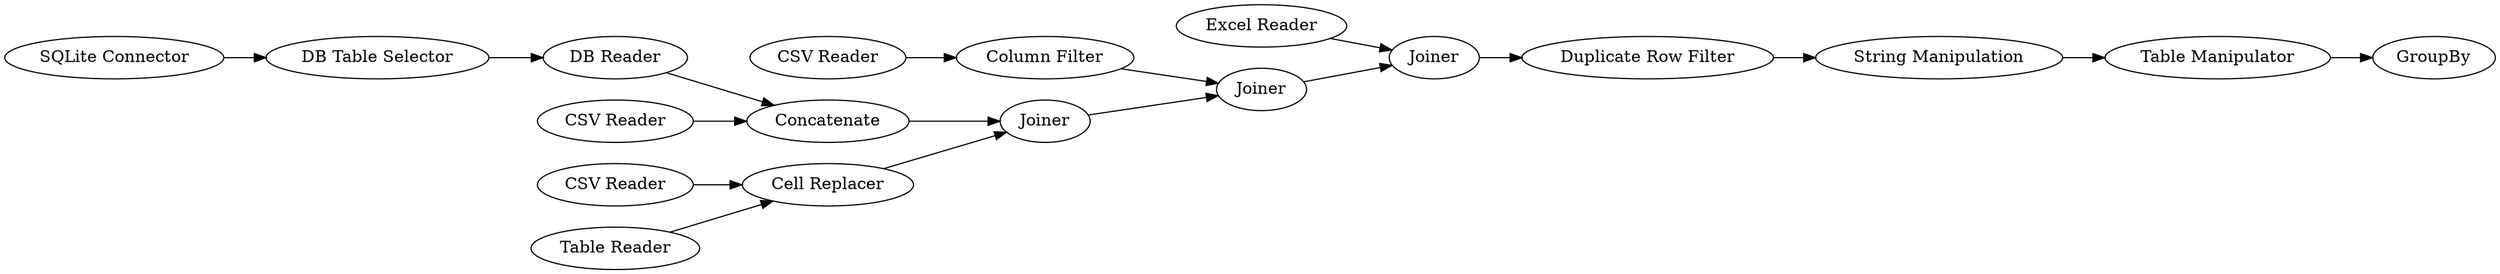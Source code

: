 digraph {
	129 [label="Cell Replacer"]
	143 [label=Concatenate]
	240 [label="String Manipulation"]
	246 [label="SQLite Connector"]
	247 [label="DB Reader"]
	248 [label="DB Table Selector"]
	249 [label="Duplicate Row Filter"]
	252 [label="Column Filter"]
	253 [label="CSV Reader"]
	254 [label="CSV Reader"]
	255 [label="CSV Reader"]
	256 [label="Excel Reader"]
	257 [label="Table Reader"]
	258 [label=Joiner]
	259 [label=Joiner]
	260 [label=Joiner]
	261 [label=GroupBy]
	262 [label="Table Manipulator"]
	129 -> 258
	143 -> 258
	240 -> 262
	246 -> 248
	247 -> 143
	248 -> 247
	249 -> 240
	252 -> 259
	253 -> 143
	254 -> 129
	255 -> 252
	256 -> 260
	257 -> 129
	258 -> 259
	259 -> 260
	260 -> 249
	262 -> 261
	rankdir=LR
}
